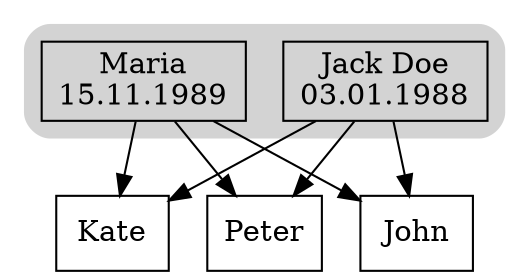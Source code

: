digraph G {
    # Optional display props:
    graph[rankdir=TB style="filled,rounded" color=lightgrey]
    node [shape=box]
    # Descibe [married_to] relationship by placing couple in subgraph:
    subgraph clusterMariaAndJack {
        jack [label="Jack Doe\n03.01.1988"]
        # Birthday will be parsed if provided like that:
        mari [label="Maria\n15.11.1989"]
    }
    # Descibe [has_child] relationship by creating edges:
    # It's not necessary to declare nodes explicitly, they can be literals:
    { mari jack } -> { John Kate Peter }
    
}